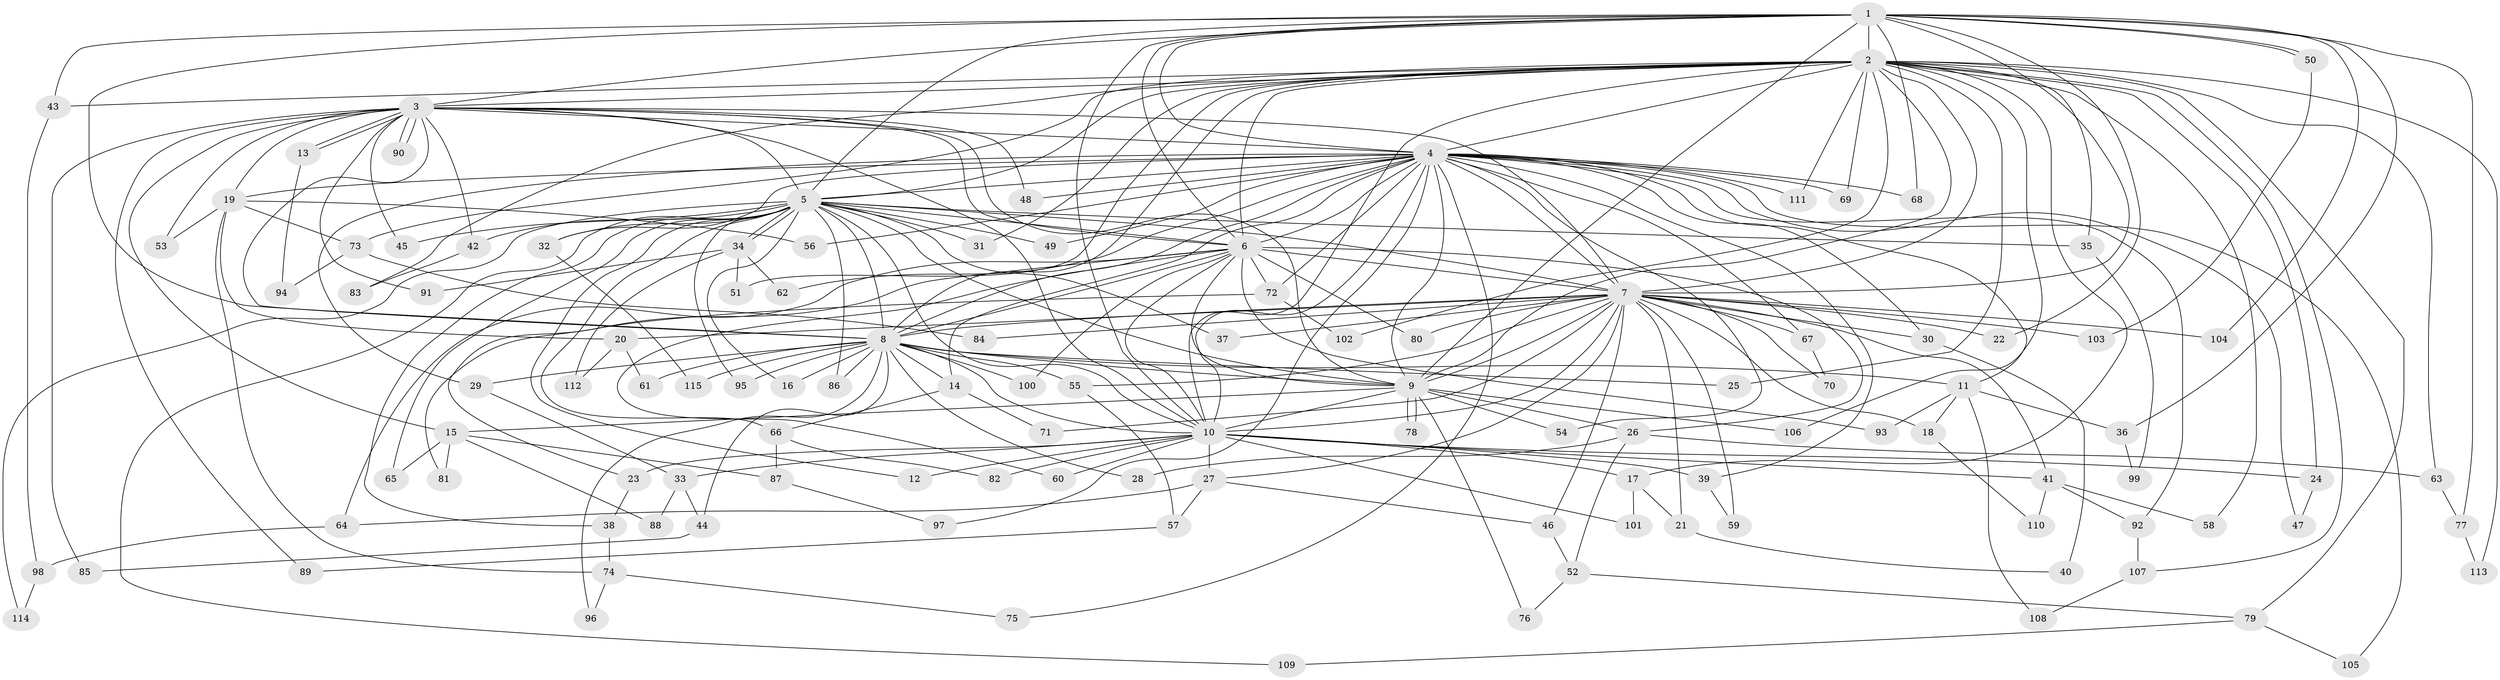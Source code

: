 // coarse degree distribution, {17: 0.043478260869565216, 5: 0.08695652173913043, 15: 0.021739130434782608, 3: 0.15217391304347827, 4: 0.21739130434782608, 6: 0.10869565217391304, 2: 0.17391304347826086, 22: 0.021739130434782608, 20: 0.021739130434782608, 1: 0.043478260869565216, 19: 0.021739130434782608, 14: 0.021739130434782608, 13: 0.043478260869565216, 23: 0.021739130434782608}
// Generated by graph-tools (version 1.1) at 2025/36/03/04/25 23:36:35]
// undirected, 115 vertices, 255 edges
graph export_dot {
  node [color=gray90,style=filled];
  1;
  2;
  3;
  4;
  5;
  6;
  7;
  8;
  9;
  10;
  11;
  12;
  13;
  14;
  15;
  16;
  17;
  18;
  19;
  20;
  21;
  22;
  23;
  24;
  25;
  26;
  27;
  28;
  29;
  30;
  31;
  32;
  33;
  34;
  35;
  36;
  37;
  38;
  39;
  40;
  41;
  42;
  43;
  44;
  45;
  46;
  47;
  48;
  49;
  50;
  51;
  52;
  53;
  54;
  55;
  56;
  57;
  58;
  59;
  60;
  61;
  62;
  63;
  64;
  65;
  66;
  67;
  68;
  69;
  70;
  71;
  72;
  73;
  74;
  75;
  76;
  77;
  78;
  79;
  80;
  81;
  82;
  83;
  84;
  85;
  86;
  87;
  88;
  89;
  90;
  91;
  92;
  93;
  94;
  95;
  96;
  97;
  98;
  99;
  100;
  101;
  102;
  103;
  104;
  105;
  106;
  107;
  108;
  109;
  110;
  111;
  112;
  113;
  114;
  115;
  1 -- 2;
  1 -- 3;
  1 -- 4;
  1 -- 5;
  1 -- 6;
  1 -- 7;
  1 -- 8;
  1 -- 9;
  1 -- 10;
  1 -- 22;
  1 -- 36;
  1 -- 43;
  1 -- 50;
  1 -- 50;
  1 -- 68;
  1 -- 77;
  1 -- 104;
  2 -- 3;
  2 -- 4;
  2 -- 5;
  2 -- 6;
  2 -- 7;
  2 -- 8;
  2 -- 9;
  2 -- 10;
  2 -- 17;
  2 -- 24;
  2 -- 25;
  2 -- 31;
  2 -- 35;
  2 -- 43;
  2 -- 51;
  2 -- 58;
  2 -- 63;
  2 -- 69;
  2 -- 73;
  2 -- 79;
  2 -- 83;
  2 -- 102;
  2 -- 106;
  2 -- 107;
  2 -- 111;
  2 -- 113;
  3 -- 4;
  3 -- 5;
  3 -- 6;
  3 -- 7;
  3 -- 8;
  3 -- 9;
  3 -- 10;
  3 -- 13;
  3 -- 13;
  3 -- 15;
  3 -- 19;
  3 -- 42;
  3 -- 45;
  3 -- 48;
  3 -- 53;
  3 -- 85;
  3 -- 89;
  3 -- 90;
  3 -- 90;
  3 -- 91;
  4 -- 5;
  4 -- 6;
  4 -- 7;
  4 -- 8;
  4 -- 9;
  4 -- 10;
  4 -- 11;
  4 -- 14;
  4 -- 19;
  4 -- 29;
  4 -- 30;
  4 -- 32;
  4 -- 39;
  4 -- 47;
  4 -- 48;
  4 -- 49;
  4 -- 54;
  4 -- 56;
  4 -- 62;
  4 -- 67;
  4 -- 68;
  4 -- 69;
  4 -- 72;
  4 -- 75;
  4 -- 92;
  4 -- 97;
  4 -- 105;
  4 -- 111;
  5 -- 6;
  5 -- 7;
  5 -- 8;
  5 -- 9;
  5 -- 10;
  5 -- 12;
  5 -- 16;
  5 -- 31;
  5 -- 32;
  5 -- 34;
  5 -- 34;
  5 -- 35;
  5 -- 37;
  5 -- 38;
  5 -- 42;
  5 -- 45;
  5 -- 49;
  5 -- 65;
  5 -- 66;
  5 -- 86;
  5 -- 95;
  5 -- 109;
  5 -- 114;
  6 -- 7;
  6 -- 8;
  6 -- 9;
  6 -- 10;
  6 -- 23;
  6 -- 26;
  6 -- 60;
  6 -- 64;
  6 -- 72;
  6 -- 80;
  6 -- 93;
  6 -- 100;
  7 -- 8;
  7 -- 9;
  7 -- 10;
  7 -- 18;
  7 -- 20;
  7 -- 21;
  7 -- 22;
  7 -- 27;
  7 -- 30;
  7 -- 37;
  7 -- 41;
  7 -- 46;
  7 -- 55;
  7 -- 59;
  7 -- 67;
  7 -- 70;
  7 -- 71;
  7 -- 80;
  7 -- 84;
  7 -- 103;
  7 -- 104;
  8 -- 9;
  8 -- 10;
  8 -- 11;
  8 -- 14;
  8 -- 16;
  8 -- 25;
  8 -- 28;
  8 -- 29;
  8 -- 44;
  8 -- 55;
  8 -- 61;
  8 -- 86;
  8 -- 95;
  8 -- 96;
  8 -- 100;
  8 -- 115;
  9 -- 10;
  9 -- 15;
  9 -- 26;
  9 -- 54;
  9 -- 76;
  9 -- 78;
  9 -- 78;
  9 -- 106;
  10 -- 12;
  10 -- 17;
  10 -- 23;
  10 -- 24;
  10 -- 27;
  10 -- 33;
  10 -- 39;
  10 -- 41;
  10 -- 60;
  10 -- 82;
  10 -- 101;
  11 -- 18;
  11 -- 36;
  11 -- 93;
  11 -- 108;
  13 -- 94;
  14 -- 66;
  14 -- 71;
  15 -- 65;
  15 -- 81;
  15 -- 87;
  15 -- 88;
  17 -- 21;
  17 -- 101;
  18 -- 110;
  19 -- 20;
  19 -- 53;
  19 -- 56;
  19 -- 73;
  19 -- 74;
  20 -- 61;
  20 -- 112;
  21 -- 40;
  23 -- 38;
  24 -- 47;
  26 -- 28;
  26 -- 52;
  26 -- 63;
  27 -- 46;
  27 -- 57;
  27 -- 64;
  29 -- 33;
  30 -- 40;
  32 -- 115;
  33 -- 44;
  33 -- 88;
  34 -- 51;
  34 -- 62;
  34 -- 91;
  34 -- 112;
  35 -- 99;
  36 -- 99;
  38 -- 74;
  39 -- 59;
  41 -- 58;
  41 -- 92;
  41 -- 110;
  42 -- 83;
  43 -- 98;
  44 -- 85;
  46 -- 52;
  50 -- 103;
  52 -- 76;
  52 -- 79;
  55 -- 57;
  57 -- 89;
  63 -- 77;
  64 -- 98;
  66 -- 82;
  66 -- 87;
  67 -- 70;
  72 -- 81;
  72 -- 102;
  73 -- 84;
  73 -- 94;
  74 -- 75;
  74 -- 96;
  77 -- 113;
  79 -- 105;
  79 -- 109;
  87 -- 97;
  92 -- 107;
  98 -- 114;
  107 -- 108;
}
